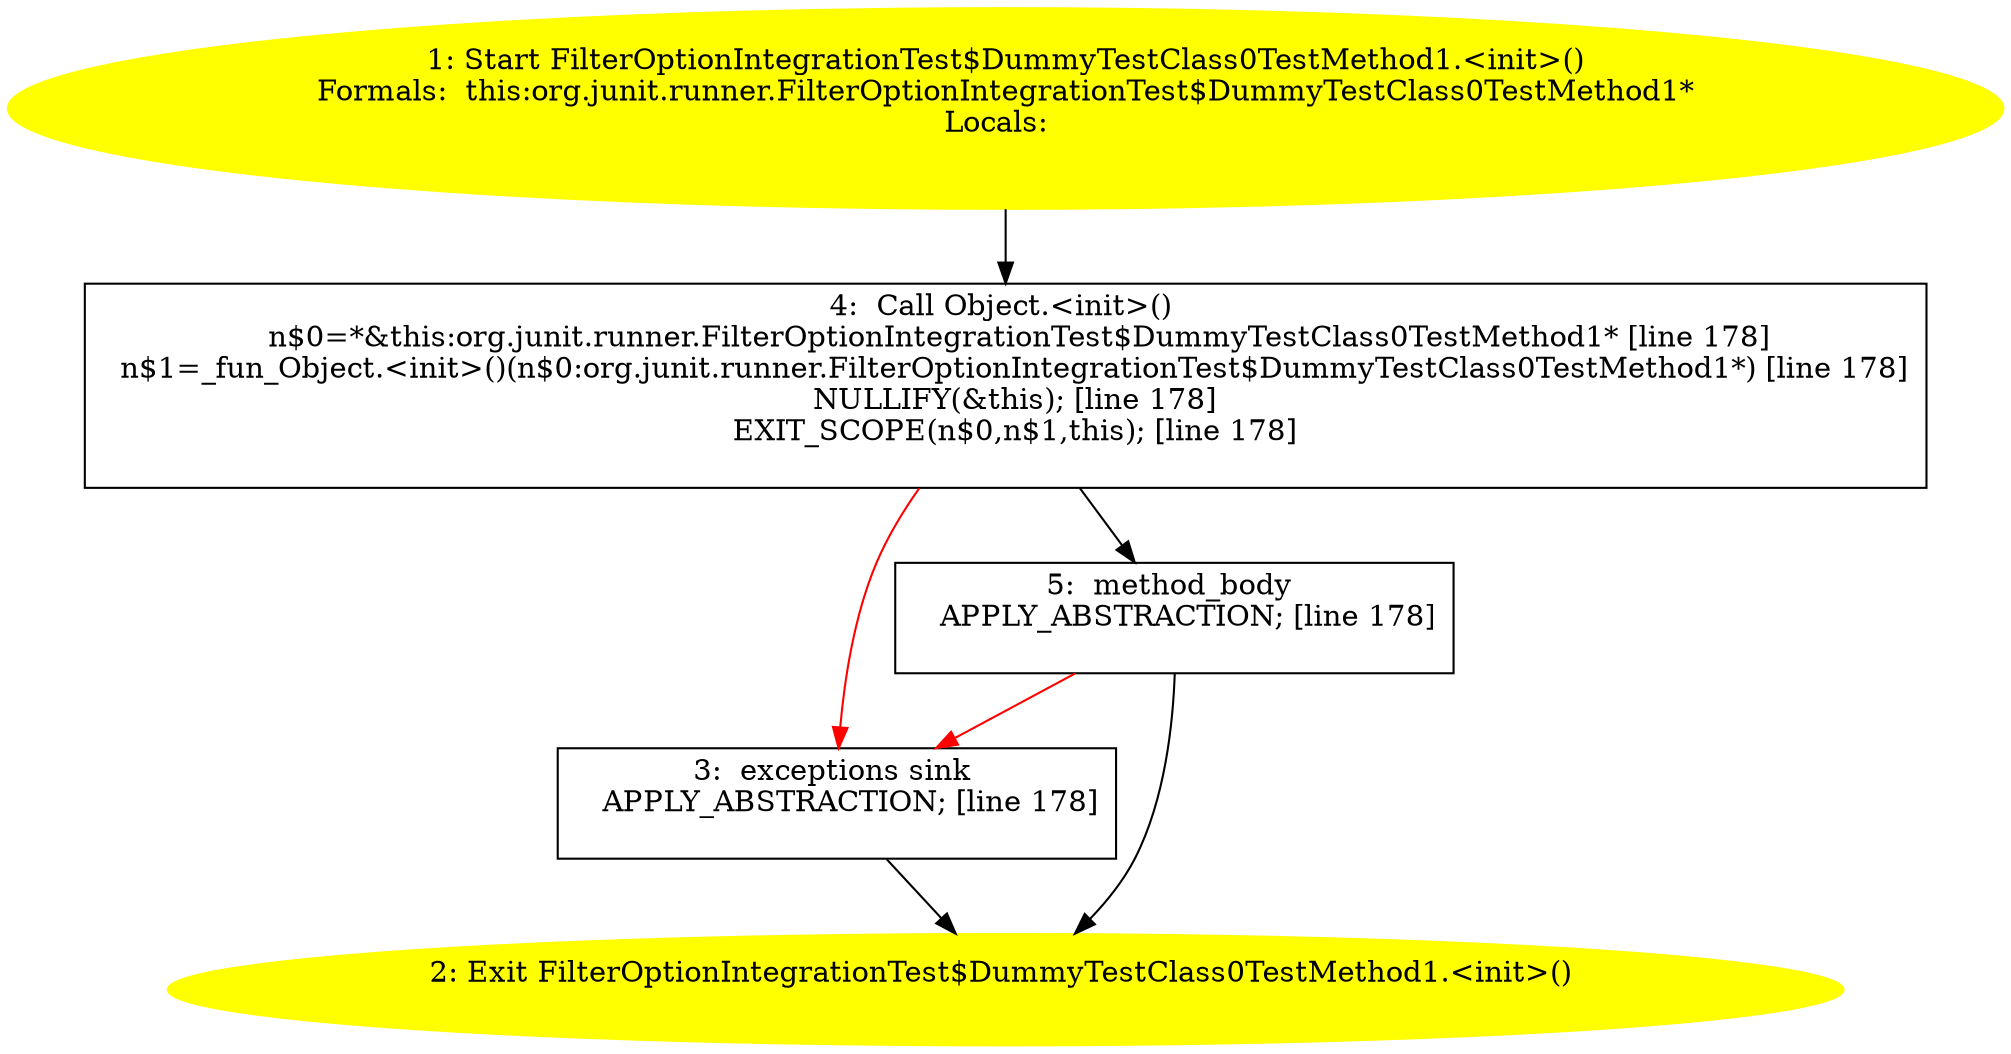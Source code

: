 /* @generated */
digraph cfg {
"org.junit.runner.FilterOptionIntegrationTest$DummyTestClass0TestMethod1.<init>().3cda2d42d75674eddfde92bb19ae24d5_1" [label="1: Start FilterOptionIntegrationTest$DummyTestClass0TestMethod1.<init>()\nFormals:  this:org.junit.runner.FilterOptionIntegrationTest$DummyTestClass0TestMethod1*\nLocals:  \n  " color=yellow style=filled]
	

	 "org.junit.runner.FilterOptionIntegrationTest$DummyTestClass0TestMethod1.<init>().3cda2d42d75674eddfde92bb19ae24d5_1" -> "org.junit.runner.FilterOptionIntegrationTest$DummyTestClass0TestMethod1.<init>().3cda2d42d75674eddfde92bb19ae24d5_4" ;
"org.junit.runner.FilterOptionIntegrationTest$DummyTestClass0TestMethod1.<init>().3cda2d42d75674eddfde92bb19ae24d5_2" [label="2: Exit FilterOptionIntegrationTest$DummyTestClass0TestMethod1.<init>() \n  " color=yellow style=filled]
	

"org.junit.runner.FilterOptionIntegrationTest$DummyTestClass0TestMethod1.<init>().3cda2d42d75674eddfde92bb19ae24d5_3" [label="3:  exceptions sink \n   APPLY_ABSTRACTION; [line 178]\n " shape="box"]
	

	 "org.junit.runner.FilterOptionIntegrationTest$DummyTestClass0TestMethod1.<init>().3cda2d42d75674eddfde92bb19ae24d5_3" -> "org.junit.runner.FilterOptionIntegrationTest$DummyTestClass0TestMethod1.<init>().3cda2d42d75674eddfde92bb19ae24d5_2" ;
"org.junit.runner.FilterOptionIntegrationTest$DummyTestClass0TestMethod1.<init>().3cda2d42d75674eddfde92bb19ae24d5_4" [label="4:  Call Object.<init>() \n   n$0=*&this:org.junit.runner.FilterOptionIntegrationTest$DummyTestClass0TestMethod1* [line 178]\n  n$1=_fun_Object.<init>()(n$0:org.junit.runner.FilterOptionIntegrationTest$DummyTestClass0TestMethod1*) [line 178]\n  NULLIFY(&this); [line 178]\n  EXIT_SCOPE(n$0,n$1,this); [line 178]\n " shape="box"]
	

	 "org.junit.runner.FilterOptionIntegrationTest$DummyTestClass0TestMethod1.<init>().3cda2d42d75674eddfde92bb19ae24d5_4" -> "org.junit.runner.FilterOptionIntegrationTest$DummyTestClass0TestMethod1.<init>().3cda2d42d75674eddfde92bb19ae24d5_5" ;
	 "org.junit.runner.FilterOptionIntegrationTest$DummyTestClass0TestMethod1.<init>().3cda2d42d75674eddfde92bb19ae24d5_4" -> "org.junit.runner.FilterOptionIntegrationTest$DummyTestClass0TestMethod1.<init>().3cda2d42d75674eddfde92bb19ae24d5_3" [color="red" ];
"org.junit.runner.FilterOptionIntegrationTest$DummyTestClass0TestMethod1.<init>().3cda2d42d75674eddfde92bb19ae24d5_5" [label="5:  method_body \n   APPLY_ABSTRACTION; [line 178]\n " shape="box"]
	

	 "org.junit.runner.FilterOptionIntegrationTest$DummyTestClass0TestMethod1.<init>().3cda2d42d75674eddfde92bb19ae24d5_5" -> "org.junit.runner.FilterOptionIntegrationTest$DummyTestClass0TestMethod1.<init>().3cda2d42d75674eddfde92bb19ae24d5_2" ;
	 "org.junit.runner.FilterOptionIntegrationTest$DummyTestClass0TestMethod1.<init>().3cda2d42d75674eddfde92bb19ae24d5_5" -> "org.junit.runner.FilterOptionIntegrationTest$DummyTestClass0TestMethod1.<init>().3cda2d42d75674eddfde92bb19ae24d5_3" [color="red" ];
}
